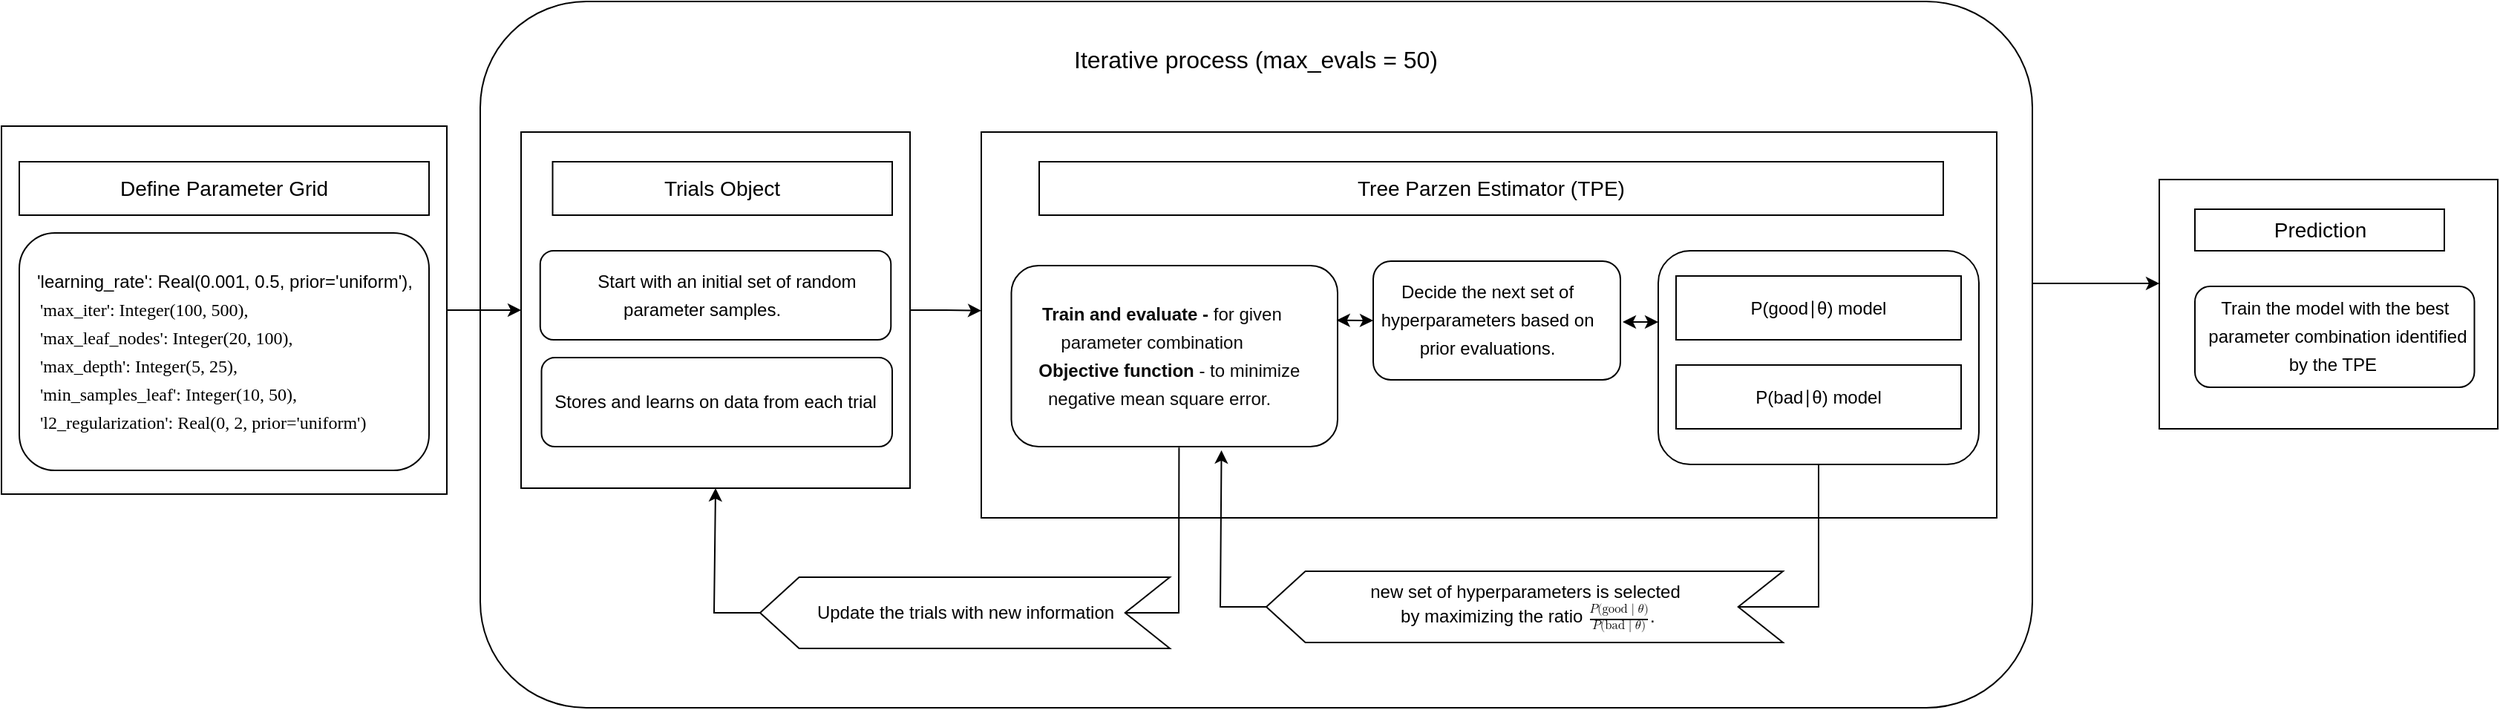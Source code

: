 <mxfile version="24.7.16">
  <diagram name="Page-1" id="mNfgXafltInSjLivuXOZ">
    <mxGraphModel dx="1468" dy="911" grid="1" gridSize="12" guides="1" tooltips="1" connect="1" arrows="1" fold="1" page="1" pageScale="1" pageWidth="827" pageHeight="1169" math="0" shadow="0">
      <root>
        <mxCell id="0" />
        <mxCell id="1" parent="0" />
        <mxCell id="NGPrD5tqcstNBQuEpWl6-14" value="" style="rounded=1;whiteSpace=wrap;html=1;" parent="1" vertex="1">
          <mxGeometry x="382.5" y="72" width="1045.5" height="476" as="geometry" />
        </mxCell>
        <mxCell id="kWubPV6db5KJRngbSQ9j-5" value="" style="edgeStyle=orthogonalEdgeStyle;rounded=0;orthogonalLoop=1;jettySize=auto;html=1;" parent="1" source="kWubPV6db5KJRngbSQ9j-1" target="kWubPV6db5KJRngbSQ9j-4" edge="1">
          <mxGeometry relative="1" as="geometry" />
        </mxCell>
        <mxCell id="kWubPV6db5KJRngbSQ9j-1" value="" style="rounded=0;whiteSpace=wrap;html=1;" parent="1" vertex="1">
          <mxGeometry x="60" y="156" width="300" height="248" as="geometry" />
        </mxCell>
        <mxCell id="kWubPV6db5KJRngbSQ9j-2" value="&lt;font style=&quot;font-size: 14px;&quot;&gt;Define Parameter Grid&lt;/font&gt;" style="rounded=0;whiteSpace=wrap;html=1;" parent="1" vertex="1">
          <mxGeometry x="72" y="180" width="276" height="36" as="geometry" />
        </mxCell>
        <mxCell id="kWubPV6db5KJRngbSQ9j-3" value="&lt;div style=&quot;line-height: 19px; white-space: pre; font-size: 13px;&quot;&gt;&lt;p style=&quot;background-color: rgb(31, 31, 31); color: rgb(204, 204, 204);&quot;&gt;&lt;/p&gt;&lt;p style=&quot;&quot;&gt;&lt;/p&gt;&lt;div style=&quot;&quot;&gt;&lt;div style=&quot;line-height: 19px; font-size: 12px;&quot;&gt;&lt;p style=&quot;&quot;&gt;&lt;/p&gt;&lt;div style=&quot;text-align: justify;&quot;&gt;&lt;span style=&quot;background-color: rgb(255, 255, 255);&quot;&gt;   &#39;learning_rate&#39;: Real(0.001, 0.5, prior=&#39;uniform&#39;),&lt;/span&gt;&lt;/div&gt;&lt;span style=&quot;background-color: rgb(255, 255, 255);&quot;&gt;&lt;div style=&quot;text-align: justify;&quot;&gt;&lt;span style=&quot;font-family: ioStfBAkOIASzjVcxTaC;&quot;&gt;&amp;nbsp; &amp;nbsp; &#39;max_iter&#39;: Integer(100, 500),&lt;/span&gt;&lt;/div&gt;&lt;font style=&quot;font-size: 12px;&quot; face=&quot;ioStfBAkOIASzjVcxTaC&quot;&gt;&lt;div style=&quot;text-align: justify;&quot;&gt;&amp;nbsp; &amp;nbsp; &#39;max_leaf_nodes&#39;: Integer(20, 100),&lt;/div&gt;&lt;/font&gt;&lt;font style=&quot;font-size: 12px;&quot; face=&quot;ioStfBAkOIASzjVcxTaC&quot;&gt;&lt;div style=&quot;text-align: justify;&quot;&gt;&amp;nbsp; &amp;nbsp; &#39;max_depth&#39;: Integer(5, 25),&lt;/div&gt;&lt;/font&gt;&lt;font style=&quot;font-size: 12px;&quot; face=&quot;ioStfBAkOIASzjVcxTaC&quot;&gt;&lt;div style=&quot;text-align: justify;&quot;&gt;&amp;nbsp; &amp;nbsp; &#39;min_samples_leaf&#39;: Integer(10, 50),&lt;/div&gt;&lt;/font&gt;&lt;font style=&quot;font-size: 12px;&quot; face=&quot;ioStfBAkOIASzjVcxTaC&quot;&gt;&lt;div style=&quot;text-align: justify;&quot;&gt;&amp;nbsp; &amp;nbsp; &#39;l2_regularization&#39;: Real(0, 2, prior=&#39;uniform&#39;)&lt;/div&gt;&lt;/font&gt;&lt;/span&gt;&lt;p&gt;&lt;/p&gt;&lt;/div&gt;&lt;/div&gt;&lt;p&gt;&lt;/p&gt;&lt;p style=&quot;background-color: rgb(31, 31, 31); color: rgb(204, 204, 204);&quot;&gt;&lt;/p&gt;&lt;/div&gt;" style="rounded=1;whiteSpace=wrap;html=1;align=left;fillColor=none;" parent="1" vertex="1">
          <mxGeometry x="72" y="228" width="276" height="160" as="geometry" />
        </mxCell>
        <mxCell id="kWubPV6db5KJRngbSQ9j-9" value="" style="edgeStyle=orthogonalEdgeStyle;rounded=0;orthogonalLoop=1;jettySize=auto;html=1;entryX=0;entryY=0.463;entryDx=0;entryDy=0;entryPerimeter=0;" parent="1" source="kWubPV6db5KJRngbSQ9j-4" target="kWubPV6db5KJRngbSQ9j-8" edge="1">
          <mxGeometry relative="1" as="geometry" />
        </mxCell>
        <mxCell id="kWubPV6db5KJRngbSQ9j-4" value="" style="rounded=0;whiteSpace=wrap;html=1;" parent="1" vertex="1">
          <mxGeometry x="410" y="160" width="262" height="240" as="geometry" />
        </mxCell>
        <mxCell id="kWubPV6db5KJRngbSQ9j-6" value="&lt;font style=&quot;font-size: 14px;&quot;&gt;Trials Object&lt;/font&gt;" style="rounded=0;whiteSpace=wrap;html=1;" parent="1" vertex="1">
          <mxGeometry x="431.25" y="180" width="228.75" height="36" as="geometry" />
        </mxCell>
        <mxCell id="kWubPV6db5KJRngbSQ9j-7" value="&lt;div style=&quot;line-height: 19px; white-space: pre;&quot;&gt;&lt;p style=&quot;background-color: rgb(31, 31, 31); color: rgb(204, 204, 204);&quot;&gt;&lt;/p&gt;&lt;p style=&quot;&quot;&gt;&lt;/p&gt;&lt;div style=&quot;text-align: center;&quot;&gt;           Start with an initial set of random &lt;/div&gt;&lt;div style=&quot;text-align: center;&quot;&gt;parameter samples.&lt;/div&gt;&lt;p&gt;&lt;/p&gt;&lt;p style=&quot;background-color: rgb(31, 31, 31); color: rgb(204, 204, 204);&quot;&gt;&lt;/p&gt;&lt;/div&gt;" style="rounded=1;whiteSpace=wrap;html=1;align=left;fillColor=none;" parent="1" vertex="1">
          <mxGeometry x="422.88" y="240" width="236.25" height="60" as="geometry" />
        </mxCell>
        <mxCell id="kWubPV6db5KJRngbSQ9j-8" value="" style="rounded=0;whiteSpace=wrap;html=1;" parent="1" vertex="1">
          <mxGeometry x="720" y="160" width="684" height="260" as="geometry" />
        </mxCell>
        <mxCell id="kWubPV6db5KJRngbSQ9j-10" value="&lt;font style=&quot;font-size: 14px;&quot;&gt;Tree Parzen Estimator (TPE)&lt;/font&gt;" style="rounded=0;whiteSpace=wrap;html=1;" parent="1" vertex="1">
          <mxGeometry x="759" y="180" width="609" height="36" as="geometry" />
        </mxCell>
        <mxCell id="kWubPV6db5KJRngbSQ9j-11" value="&lt;div style=&quot;line-height: 19px; white-space: pre;&quot;&gt;&lt;p style=&quot;background-color: rgb(31, 31, 31); color: rgb(204, 204, 204);&quot;&gt;&lt;/p&gt;&lt;p style=&quot;&quot;&gt;&lt;/p&gt;&lt;div style=&quot;text-align: center;&quot;&gt;&lt;font color=&quot;#0a0a0a&quot;&gt;    &lt;/font&gt;&lt;/div&gt;&lt;div style=&quot;text-align: center;&quot;&gt;&lt;font color=&quot;#0a0a0a&quot;&gt;&lt;b&gt;  Train and evaluate - &lt;/b&gt;for given &lt;/font&gt;&lt;/div&gt;&lt;div style=&quot;text-align: center;&quot;&gt;&lt;font color=&quot;#0a0a0a&quot;&gt;parameter combination&lt;b&gt;   &lt;/b&gt;&lt;/font&gt;&lt;/div&gt;&lt;div style=&quot;text-align: center;&quot;&gt;&lt;font color=&quot;#0a0a0a&quot;&gt;&lt;b&gt;     Objective function&lt;/b&gt; - to minimize &lt;/font&gt;&lt;/div&gt;&lt;div style=&quot;text-align: center;&quot;&gt;&lt;font color=&quot;#0a0a0a&quot;&gt;negative mean square error.&lt;/font&gt;&lt;/div&gt;&lt;div style=&quot;text-align: center;&quot;&gt;&lt;br&gt;&lt;/div&gt;&lt;p&gt;&lt;/p&gt;&lt;p style=&quot;background-color: rgb(31, 31, 31); color: rgb(204, 204, 204);&quot;&gt;&lt;/p&gt;&lt;/div&gt;" style="rounded=1;whiteSpace=wrap;html=1;align=left;fillColor=none;" parent="1" vertex="1">
          <mxGeometry x="740.25" y="250" width="219.75" height="122" as="geometry" />
        </mxCell>
        <mxCell id="kWubPV6db5KJRngbSQ9j-14" value="&lt;div style=&quot;line-height: 19px; white-space: pre;&quot;&gt;&lt;p style=&quot;background-color: rgb(31, 31, 31); color: rgb(204, 204, 204);&quot;&gt;&lt;/p&gt;&lt;p style=&quot;&quot;&gt;&lt;/p&gt;&lt;div style=&quot;text-align: center;&quot;&gt;Decide the next set of&lt;/div&gt;&lt;div style=&quot;text-align: center;&quot;&gt; hyperparameters based on &lt;/div&gt;&lt;div style=&quot;text-align: center;&quot;&gt;prior evaluations.&lt;br&gt;&lt;/div&gt;&lt;p&gt;&lt;/p&gt;&lt;p style=&quot;background-color: rgb(31, 31, 31); color: rgb(204, 204, 204);&quot;&gt;&lt;/p&gt;&lt;/div&gt;" style="rounded=1;whiteSpace=wrap;html=1;align=left;fillColor=none;" parent="1" vertex="1">
          <mxGeometry x="984" y="247" width="166.5" height="80" as="geometry" />
        </mxCell>
        <mxCell id="NGPrD5tqcstNBQuEpWl6-5" value="new set of hyperparameters is selected&lt;div&gt;&amp;nbsp;by maximizing the ratio &lt;span class=&quot;katex&quot;&gt;&lt;span class=&quot;katex-mathml&quot;&gt;&lt;math xmlns=&quot;http://www.w3.org/1998/Math/MathML&quot;&gt;&lt;mrow&gt;&lt;mfrac&gt;&lt;mrow&gt;&lt;mi&gt;P&lt;/mi&gt;&lt;mo stretchy=&quot;false&quot;&gt;(&lt;/mo&gt;&lt;mtext&gt;good&lt;/mtext&gt;&lt;mo&gt;∣&lt;/mo&gt;&lt;mi&gt;θ&lt;/mi&gt;&lt;mo stretchy=&quot;false&quot;&gt;)&lt;/mo&gt;&lt;/mrow&gt;&lt;mrow&gt;&lt;mi&gt;P&lt;/mi&gt;&lt;mo stretchy=&quot;false&quot;&gt;(&lt;/mo&gt;&lt;mtext&gt;bad&lt;/mtext&gt;&lt;mo&gt;∣&lt;/mo&gt;&lt;mi&gt;θ&lt;/mi&gt;&lt;mo stretchy=&quot;false&quot;&gt;)&lt;/mo&gt;&lt;/mrow&gt;&lt;/mfrac&gt;&lt;/mrow&gt;\frac{P(\text{good} \mid \theta)}{P(\text{bad} \mid \theta)}&lt;/math&gt;&lt;/span&gt;&lt;span aria-hidden=&quot;true&quot; class=&quot;katex-html&quot;&gt;&lt;span class=&quot;base&quot;&gt;&lt;span class=&quot;mord&quot;&gt;&lt;span class=&quot;mfrac&quot;&gt;&lt;span class=&quot;vlist-t vlist-t2&quot;&gt;&lt;span class=&quot;vlist-r&quot;&gt;&lt;span class=&quot;vlist-s&quot;&gt;​&lt;/span&gt;&lt;/span&gt;&lt;span class=&quot;vlist-r&quot;&gt;&lt;span class=&quot;vlist&quot;&gt;&lt;/span&gt;&lt;/span&gt;&lt;/span&gt;&lt;/span&gt;&lt;span class=&quot;mclose nulldelimiter&quot;&gt;&lt;/span&gt;&lt;/span&gt;&lt;/span&gt;&lt;/span&gt;&lt;/span&gt;.&lt;/div&gt;" style="html=1;shadow=0;dashed=0;align=center;verticalAlign=middle;shape=mxgraph.arrows2.arrow;dy=0;dx=26.29;flipH=1;notch=30.14;" parent="1" vertex="1">
          <mxGeometry x="912" y="456" width="348" height="48" as="geometry" />
        </mxCell>
        <mxCell id="NGPrD5tqcstNBQuEpWl6-8" value="" style="endArrow=classic;html=1;rounded=0;entryX=0.644;entryY=1.02;entryDx=0;entryDy=0;exitX=1;exitY=0.5;exitDx=0;exitDy=0;exitPerimeter=0;entryPerimeter=0;" parent="1" source="NGPrD5tqcstNBQuEpWl6-5" target="kWubPV6db5KJRngbSQ9j-11" edge="1">
          <mxGeometry width="50" height="50" relative="1" as="geometry">
            <mxPoint x="648" y="470" as="sourcePoint" />
            <mxPoint x="698" y="420" as="targetPoint" />
            <Array as="points">
              <mxPoint x="881" y="480" />
            </Array>
          </mxGeometry>
        </mxCell>
        <mxCell id="NGPrD5tqcstNBQuEpWl6-10" value="" style="endArrow=none;html=1;rounded=0;entryX=0.5;entryY=1;entryDx=0;entryDy=0;exitX=0;exitY=0.5;exitDx=30.14;exitDy=0;exitPerimeter=0;" parent="1" source="NGPrD5tqcstNBQuEpWl6-5" target="Dh_wfoStJXZmAFE4FIHj-4" edge="1">
          <mxGeometry width="50" height="50" relative="1" as="geometry">
            <mxPoint x="648" y="470" as="sourcePoint" />
            <mxPoint x="1194" y="400" as="targetPoint" />
            <Array as="points">
              <mxPoint x="1284" y="480" />
            </Array>
          </mxGeometry>
        </mxCell>
        <mxCell id="NGPrD5tqcstNBQuEpWl6-11" value="Update the trials with new information" style="html=1;shadow=0;dashed=0;align=center;verticalAlign=middle;shape=mxgraph.arrows2.arrow;dy=0;dx=26.29;flipH=1;notch=30.14;" parent="1" vertex="1">
          <mxGeometry x="571" y="460" width="276" height="48" as="geometry" />
        </mxCell>
        <mxCell id="NGPrD5tqcstNBQuEpWl6-12" value="" style="endArrow=classic;html=1;rounded=0;exitX=1;exitY=0.5;exitDx=0;exitDy=0;exitPerimeter=0;entryX=0.5;entryY=1;entryDx=0;entryDy=0;" parent="1" source="NGPrD5tqcstNBQuEpWl6-11" target="kWubPV6db5KJRngbSQ9j-4" edge="1">
          <mxGeometry width="50" height="50" relative="1" as="geometry">
            <mxPoint x="307" y="474" as="sourcePoint" />
            <mxPoint x="541" y="408" as="targetPoint" />
            <Array as="points">
              <mxPoint x="540" y="484" />
            </Array>
          </mxGeometry>
        </mxCell>
        <mxCell id="NGPrD5tqcstNBQuEpWl6-13" value="" style="endArrow=none;html=1;rounded=0;entryX=0.514;entryY=1.005;entryDx=0;entryDy=0;exitX=0;exitY=0.5;exitDx=30.14;exitDy=0;exitPerimeter=0;entryPerimeter=0;" parent="1" source="NGPrD5tqcstNBQuEpWl6-11" target="kWubPV6db5KJRngbSQ9j-11" edge="1">
          <mxGeometry width="50" height="50" relative="1" as="geometry">
            <mxPoint x="307" y="474" as="sourcePoint" />
            <mxPoint x="853" y="404" as="targetPoint" />
            <Array as="points">
              <mxPoint x="853" y="484" />
            </Array>
          </mxGeometry>
        </mxCell>
        <mxCell id="NGPrD5tqcstNBQuEpWl6-15" value="&lt;font style=&quot;font-size: 16px;&quot;&gt;Iterative process (max_evals = 50)&lt;/font&gt;" style="text;html=1;align=center;verticalAlign=middle;whiteSpace=wrap;rounded=0;" parent="1" vertex="1">
          <mxGeometry x="743.25" y="96" width="324" height="30" as="geometry" />
        </mxCell>
        <mxCell id="NGPrD5tqcstNBQuEpWl6-16" value="" style="endArrow=classic;html=1;rounded=0;" parent="1" edge="1">
          <mxGeometry width="50" height="50" relative="1" as="geometry">
            <mxPoint x="1428" y="262" as="sourcePoint" />
            <mxPoint x="1513.5" y="262" as="targetPoint" />
          </mxGeometry>
        </mxCell>
        <mxCell id="NGPrD5tqcstNBQuEpWl6-17" value="" style="rounded=0;whiteSpace=wrap;html=1;" parent="1" vertex="1">
          <mxGeometry x="1513.5" y="192" width="228" height="168" as="geometry" />
        </mxCell>
        <mxCell id="NGPrD5tqcstNBQuEpWl6-18" value="&lt;font style=&quot;font-size: 14px;&quot;&gt;Prediction&lt;/font&gt;" style="rounded=0;whiteSpace=wrap;html=1;" parent="1" vertex="1">
          <mxGeometry x="1537.5" y="212" width="168" height="28" as="geometry" />
        </mxCell>
        <mxCell id="NGPrD5tqcstNBQuEpWl6-19" value="&lt;div style=&quot;line-height: 19px; white-space: pre;&quot;&gt;&lt;p style=&quot;background-color: rgb(31, 31, 31); color: rgb(204, 204, 204);&quot;&gt;&lt;/p&gt;&lt;p style=&quot;&quot;&gt;&lt;/p&gt;&lt;div style=&quot;text-align: center;&quot;&gt;  Train the model with the best &lt;/div&gt;&lt;div style=&quot;text-align: center;&quot;&gt;  parameter combination identified&lt;/div&gt;&lt;div style=&quot;text-align: center;&quot;&gt;by the TPE&lt;/div&gt;&lt;p&gt;&lt;/p&gt;&lt;p style=&quot;background-color: rgb(31, 31, 31); color: rgb(204, 204, 204);&quot;&gt;&lt;/p&gt;&lt;/div&gt;" style="rounded=1;whiteSpace=wrap;html=1;align=left;fillColor=none;" parent="1" vertex="1">
          <mxGeometry x="1537.5" y="264" width="188.25" height="68" as="geometry" />
        </mxCell>
        <mxCell id="Dh_wfoStJXZmAFE4FIHj-4" value="&lt;div style=&quot;line-height: 19px; white-space: pre;&quot;&gt;&lt;p style=&quot;background-color: rgb(31, 31, 31); color: rgb(204, 204, 204);&quot;&gt;&lt;/p&gt;&lt;p style=&quot;&quot;&gt;&lt;/p&gt;&lt;div style=&quot;text-align: center;&quot;&gt;&lt;br&gt;&lt;/div&gt;&lt;p&gt;&lt;/p&gt;&lt;p style=&quot;background-color: rgb(31, 31, 31); color: rgb(204, 204, 204);&quot;&gt;&lt;/p&gt;&lt;/div&gt;" style="rounded=1;whiteSpace=wrap;html=1;align=left;fillColor=none;" parent="1" vertex="1">
          <mxGeometry x="1176" y="240" width="216" height="144" as="geometry" />
        </mxCell>
        <mxCell id="Dh_wfoStJXZmAFE4FIHj-6" value="" style="endArrow=classic;startArrow=classic;html=1;rounded=0;entryX=0;entryY=0.5;entryDx=0;entryDy=0;exitX=0.997;exitY=0.302;exitDx=0;exitDy=0;exitPerimeter=0;" parent="1" source="kWubPV6db5KJRngbSQ9j-11" target="kWubPV6db5KJRngbSQ9j-14" edge="1">
          <mxGeometry width="50" height="50" relative="1" as="geometry">
            <mxPoint x="924" y="374" as="sourcePoint" />
            <mxPoint x="974" y="324" as="targetPoint" />
          </mxGeometry>
        </mxCell>
        <mxCell id="Dh_wfoStJXZmAFE4FIHj-7" value="" style="endArrow=classic;startArrow=classic;html=1;rounded=0;" parent="1" edge="1">
          <mxGeometry width="50" height="50" relative="1" as="geometry">
            <mxPoint x="1176" y="288" as="sourcePoint" />
            <mxPoint x="1152" y="288" as="targetPoint" />
          </mxGeometry>
        </mxCell>
        <mxCell id="Dh_wfoStJXZmAFE4FIHj-8" value="&lt;span class=&quot;base&quot;&gt;&lt;span class=&quot;mord mathnormal&quot;&gt;P&lt;/span&gt;&lt;span class=&quot;mopen&quot;&gt;(&lt;/span&gt;&lt;span class=&quot;mord text&quot;&gt;&lt;span class=&quot;mord&quot;&gt;good&lt;/span&gt;&lt;/span&gt;&lt;span class=&quot;mspace&quot;&gt;&lt;/span&gt;&lt;span class=&quot;mrel&quot;&gt;∣&lt;/span&gt;&lt;span class=&quot;mspace&quot;&gt;&lt;/span&gt;&lt;/span&gt;&lt;span class=&quot;base&quot;&gt;&lt;span class=&quot;strut&quot;&gt;&lt;/span&gt;&lt;span class=&quot;mord mathnormal&quot;&gt;θ&lt;/span&gt;&lt;span class=&quot;mclose&quot;&gt;) model&lt;/span&gt;&lt;/span&gt;" style="rounded=0;whiteSpace=wrap;html=1;" parent="1" vertex="1">
          <mxGeometry x="1188" y="257" width="192" height="43" as="geometry" />
        </mxCell>
        <mxCell id="Dh_wfoStJXZmAFE4FIHj-9" value="&lt;span class=&quot;base&quot;&gt;&lt;span class=&quot;mord mathnormal&quot;&gt;P&lt;/span&gt;&lt;span class=&quot;mopen&quot;&gt;(&lt;/span&gt;&lt;span class=&quot;mord text&quot;&gt;&lt;span class=&quot;mord&quot;&gt;bad&lt;/span&gt;&lt;/span&gt;&lt;span class=&quot;mspace&quot;&gt;&lt;/span&gt;&lt;span class=&quot;mrel&quot;&gt;∣&lt;/span&gt;&lt;span class=&quot;mspace&quot;&gt;&lt;/span&gt;&lt;/span&gt;&lt;span class=&quot;base&quot;&gt;&lt;span class=&quot;strut&quot;&gt;&lt;/span&gt;&lt;span class=&quot;mord mathnormal&quot;&gt;θ&lt;/span&gt;&lt;span class=&quot;mclose&quot;&gt;) model&lt;/span&gt;&lt;/span&gt;" style="rounded=0;whiteSpace=wrap;html=1;" parent="1" vertex="1">
          <mxGeometry x="1188" y="317" width="192" height="43" as="geometry" />
        </mxCell>
        <mxCell id="fW08YOXwZDWAlxBtCpcs-1" value="&lt;div style=&quot;line-height: 19px; white-space: pre;&quot;&gt;&lt;p style=&quot;background-color: rgb(31, 31, 31); color: rgb(204, 204, 204);&quot;&gt;&lt;/p&gt;&lt;p style=&quot;&quot;&gt;&lt;/p&gt;&lt;div style=&quot;text-align: center;&quot;&gt;  Stores and learns on data from each trial&lt;/div&gt;&lt;p&gt;&lt;/p&gt;&lt;p style=&quot;background-color: rgb(31, 31, 31); color: rgb(204, 204, 204);&quot;&gt;&lt;/p&gt;&lt;/div&gt;" style="rounded=1;whiteSpace=wrap;html=1;align=left;fillColor=none;" vertex="1" parent="1">
          <mxGeometry x="423.75" y="312" width="236.25" height="60" as="geometry" />
        </mxCell>
      </root>
    </mxGraphModel>
  </diagram>
</mxfile>
